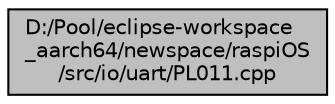 digraph "D:/Pool/eclipse-workspace_aarch64/newspace/raspiOS/src/io/uart/PL011.cpp"
{
  edge [fontname="Helvetica",fontsize="10",labelfontname="Helvetica",labelfontsize="10"];
  node [fontname="Helvetica",fontsize="10",shape=record];
  Node3771 [label="D:/Pool/eclipse-workspace\l_aarch64/newspace/raspiOS\l/src/io/uart/PL011.cpp",height=0.2,width=0.4,color="black", fillcolor="grey75", style="filled", fontcolor="black"];
}
